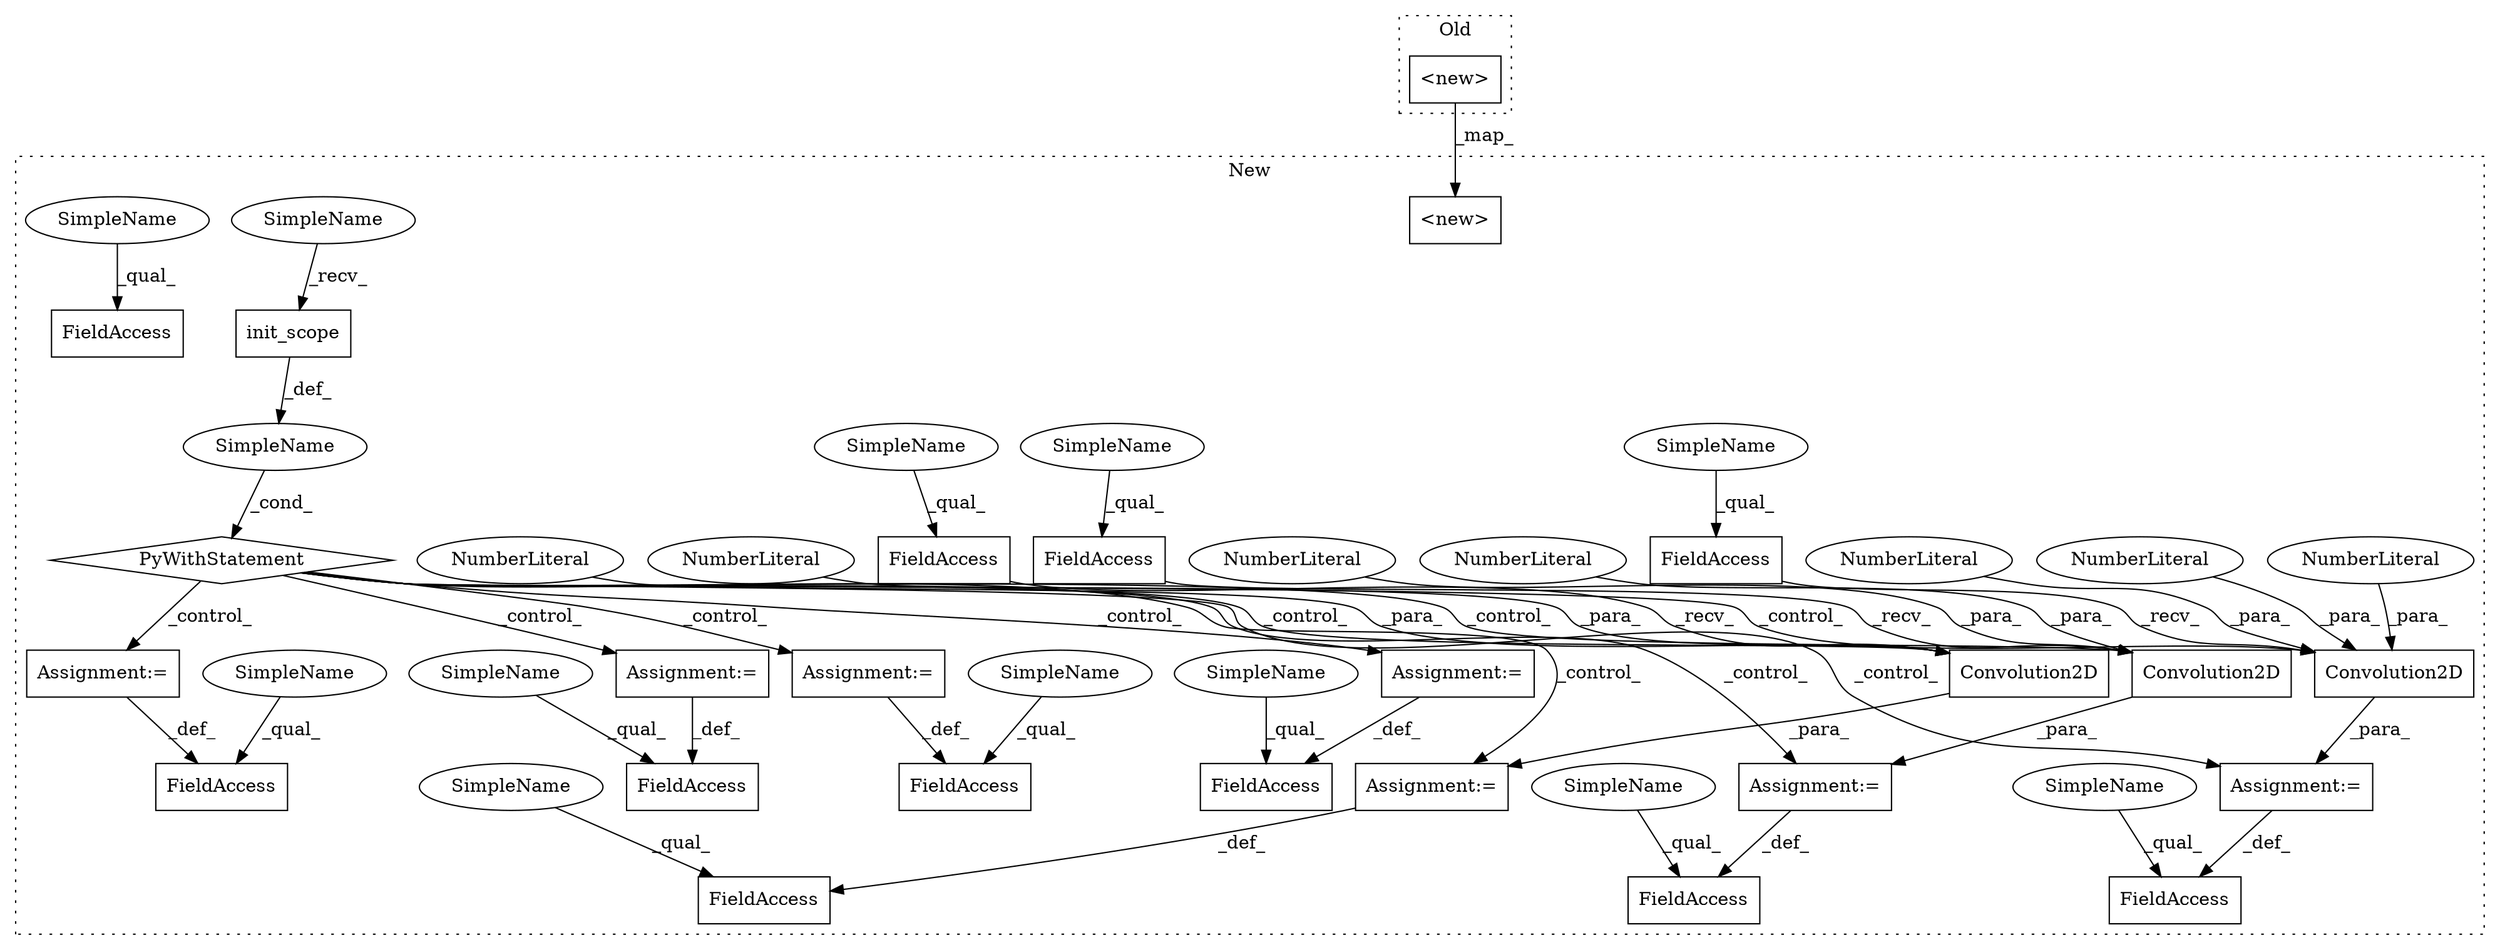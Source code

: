 digraph G {
subgraph cluster0 {
1 [label="<new>" a="46" s="812,830" l="6,2" shape="box"];
label = "Old";
style="dotted";
}
subgraph cluster1 {
2 [label="<new>" a="46" s="1171,1189" l="6,2" shape="box"];
3 [label="FieldAccess" a="22" s="1233" l="10" shape="box"];
4 [label="Assignment:=" a="7" s="1243" l="1" shape="box"];
5 [label="FieldAccess" a="22" s="1288" l="10" shape="box"];
6 [label="Assignment:=" a="7" s="1298" l="1" shape="box"];
7 [label="FieldAccess" a="22" s="1568" l="10" shape="box"];
8 [label="FieldAccess" a="22" s="1454" l="10" shape="box"];
9 [label="Convolution2D" a="32" s="1479,1502" l="14,1" shape="box"];
10 [label="init_scope" a="32" s="1211" l="12" shape="box"];
11 [label="NumberLiteral" a="34" s="1501" l="1" shape="ellipse"];
12 [label="NumberLiteral" a="34" s="1493" l="3" shape="ellipse"];
13 [label="FieldAccess" a="22" s="1511" l="10" shape="box"];
14 [label="FieldAccess" a="22" s="1343" l="10" shape="box"];
15 [label="FieldAccess" a="22" s="1465" l="13" shape="box"];
16 [label="FieldAccess" a="22" s="1409" l="13" shape="box"];
17 [label="FieldAccess" a="22" s="1299" l="13" shape="box"];
18 [label="FieldAccess" a="22" s="1522" l="13" shape="box"];
19 [label="FieldAccess" a="22" s="1398" l="10" shape="box"];
20 [label="Convolution2D" a="32" s="1423,1445" l="14,1" shape="box"];
21 [label="NumberLiteral" a="34" s="1444" l="1" shape="ellipse"];
22 [label="NumberLiteral" a="34" s="1440" l="3" shape="ellipse"];
23 [label="NumberLiteral" a="34" s="1497" l="3" shape="ellipse"];
24 [label="PyWithStatement" a="104" s="1196,1223" l="10,2" shape="diamond"];
25 [label="Convolution2D" a="32" s="1313,1334" l="14,1" shape="box"];
26 [label="NumberLiteral" a="34" s="1333" l="1" shape="ellipse"];
27 [label="NumberLiteral" a="34" s="1327" l="2" shape="ellipse"];
28 [label="SimpleName" a="42" s="" l="" shape="ellipse"];
29 [label="Assignment:=" a="7" s="1464" l="1" shape="box"];
30 [label="Assignment:=" a="7" s="1353" l="1" shape="box"];
31 [label="Assignment:=" a="7" s="1578" l="1" shape="box"];
32 [label="Assignment:=" a="7" s="1521" l="1" shape="box"];
33 [label="Assignment:=" a="7" s="1408" l="1" shape="box"];
34 [label="SimpleName" a="42" s="1398" l="4" shape="ellipse"];
35 [label="SimpleName" a="42" s="1454" l="4" shape="ellipse"];
36 [label="SimpleName" a="42" s="1233" l="4" shape="ellipse"];
37 [label="SimpleName" a="42" s="1206" l="4" shape="ellipse"];
38 [label="SimpleName" a="42" s="1288" l="4" shape="ellipse"];
39 [label="SimpleName" a="42" s="1511" l="4" shape="ellipse"];
40 [label="SimpleName" a="42" s="1568" l="4" shape="ellipse"];
41 [label="SimpleName" a="42" s="1343" l="4" shape="ellipse"];
42 [label="SimpleName" a="42" s="1465" l="7" shape="ellipse"];
43 [label="SimpleName" a="42" s="1522" l="7" shape="ellipse"];
44 [label="SimpleName" a="42" s="1299" l="7" shape="ellipse"];
45 [label="SimpleName" a="42" s="1409" l="7" shape="ellipse"];
label = "New";
style="dotted";
}
1 -> 2 [label="_map_"];
4 -> 3 [label="_def_"];
6 -> 5 [label="_def_"];
9 -> 29 [label="_para_"];
10 -> 28 [label="_def_"];
11 -> 9 [label="_para_"];
12 -> 9 [label="_para_"];
15 -> 9 [label="_recv_"];
16 -> 20 [label="_recv_"];
17 -> 25 [label="_recv_"];
20 -> 33 [label="_para_"];
21 -> 20 [label="_para_"];
22 -> 20 [label="_para_"];
23 -> 9 [label="_para_"];
24 -> 29 [label="_control_"];
24 -> 20 [label="_control_"];
24 -> 32 [label="_control_"];
24 -> 33 [label="_control_"];
24 -> 9 [label="_control_"];
24 -> 25 [label="_control_"];
24 -> 6 [label="_control_"];
24 -> 30 [label="_control_"];
24 -> 4 [label="_control_"];
24 -> 31 [label="_control_"];
25 -> 6 [label="_para_"];
26 -> 25 [label="_para_"];
27 -> 25 [label="_para_"];
28 -> 24 [label="_cond_"];
29 -> 8 [label="_def_"];
30 -> 14 [label="_def_"];
31 -> 7 [label="_def_"];
32 -> 13 [label="_def_"];
33 -> 19 [label="_def_"];
34 -> 19 [label="_qual_"];
35 -> 8 [label="_qual_"];
36 -> 3 [label="_qual_"];
37 -> 10 [label="_recv_"];
38 -> 5 [label="_qual_"];
39 -> 13 [label="_qual_"];
40 -> 7 [label="_qual_"];
41 -> 14 [label="_qual_"];
42 -> 15 [label="_qual_"];
43 -> 18 [label="_qual_"];
44 -> 17 [label="_qual_"];
45 -> 16 [label="_qual_"];
}